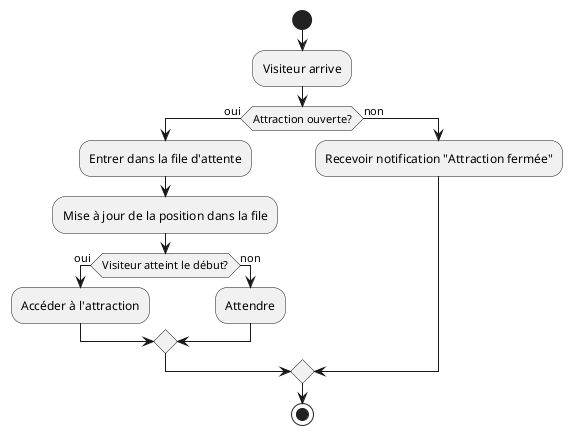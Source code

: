
@startuml Activity_Diagram_Queue

start
:Visiteur arrive;
if (Attraction ouverte?) then (oui)
    :Entrer dans la file d'attente;
    :Mise à jour de la position dans la file;
    if (Visiteur atteint le début?) then (oui)
        :Accéder à l'attraction;
    else (non)
        :Attendre;
    endif
else (non)
    :Recevoir notification "Attraction fermée";
endif
stop

@enduml
